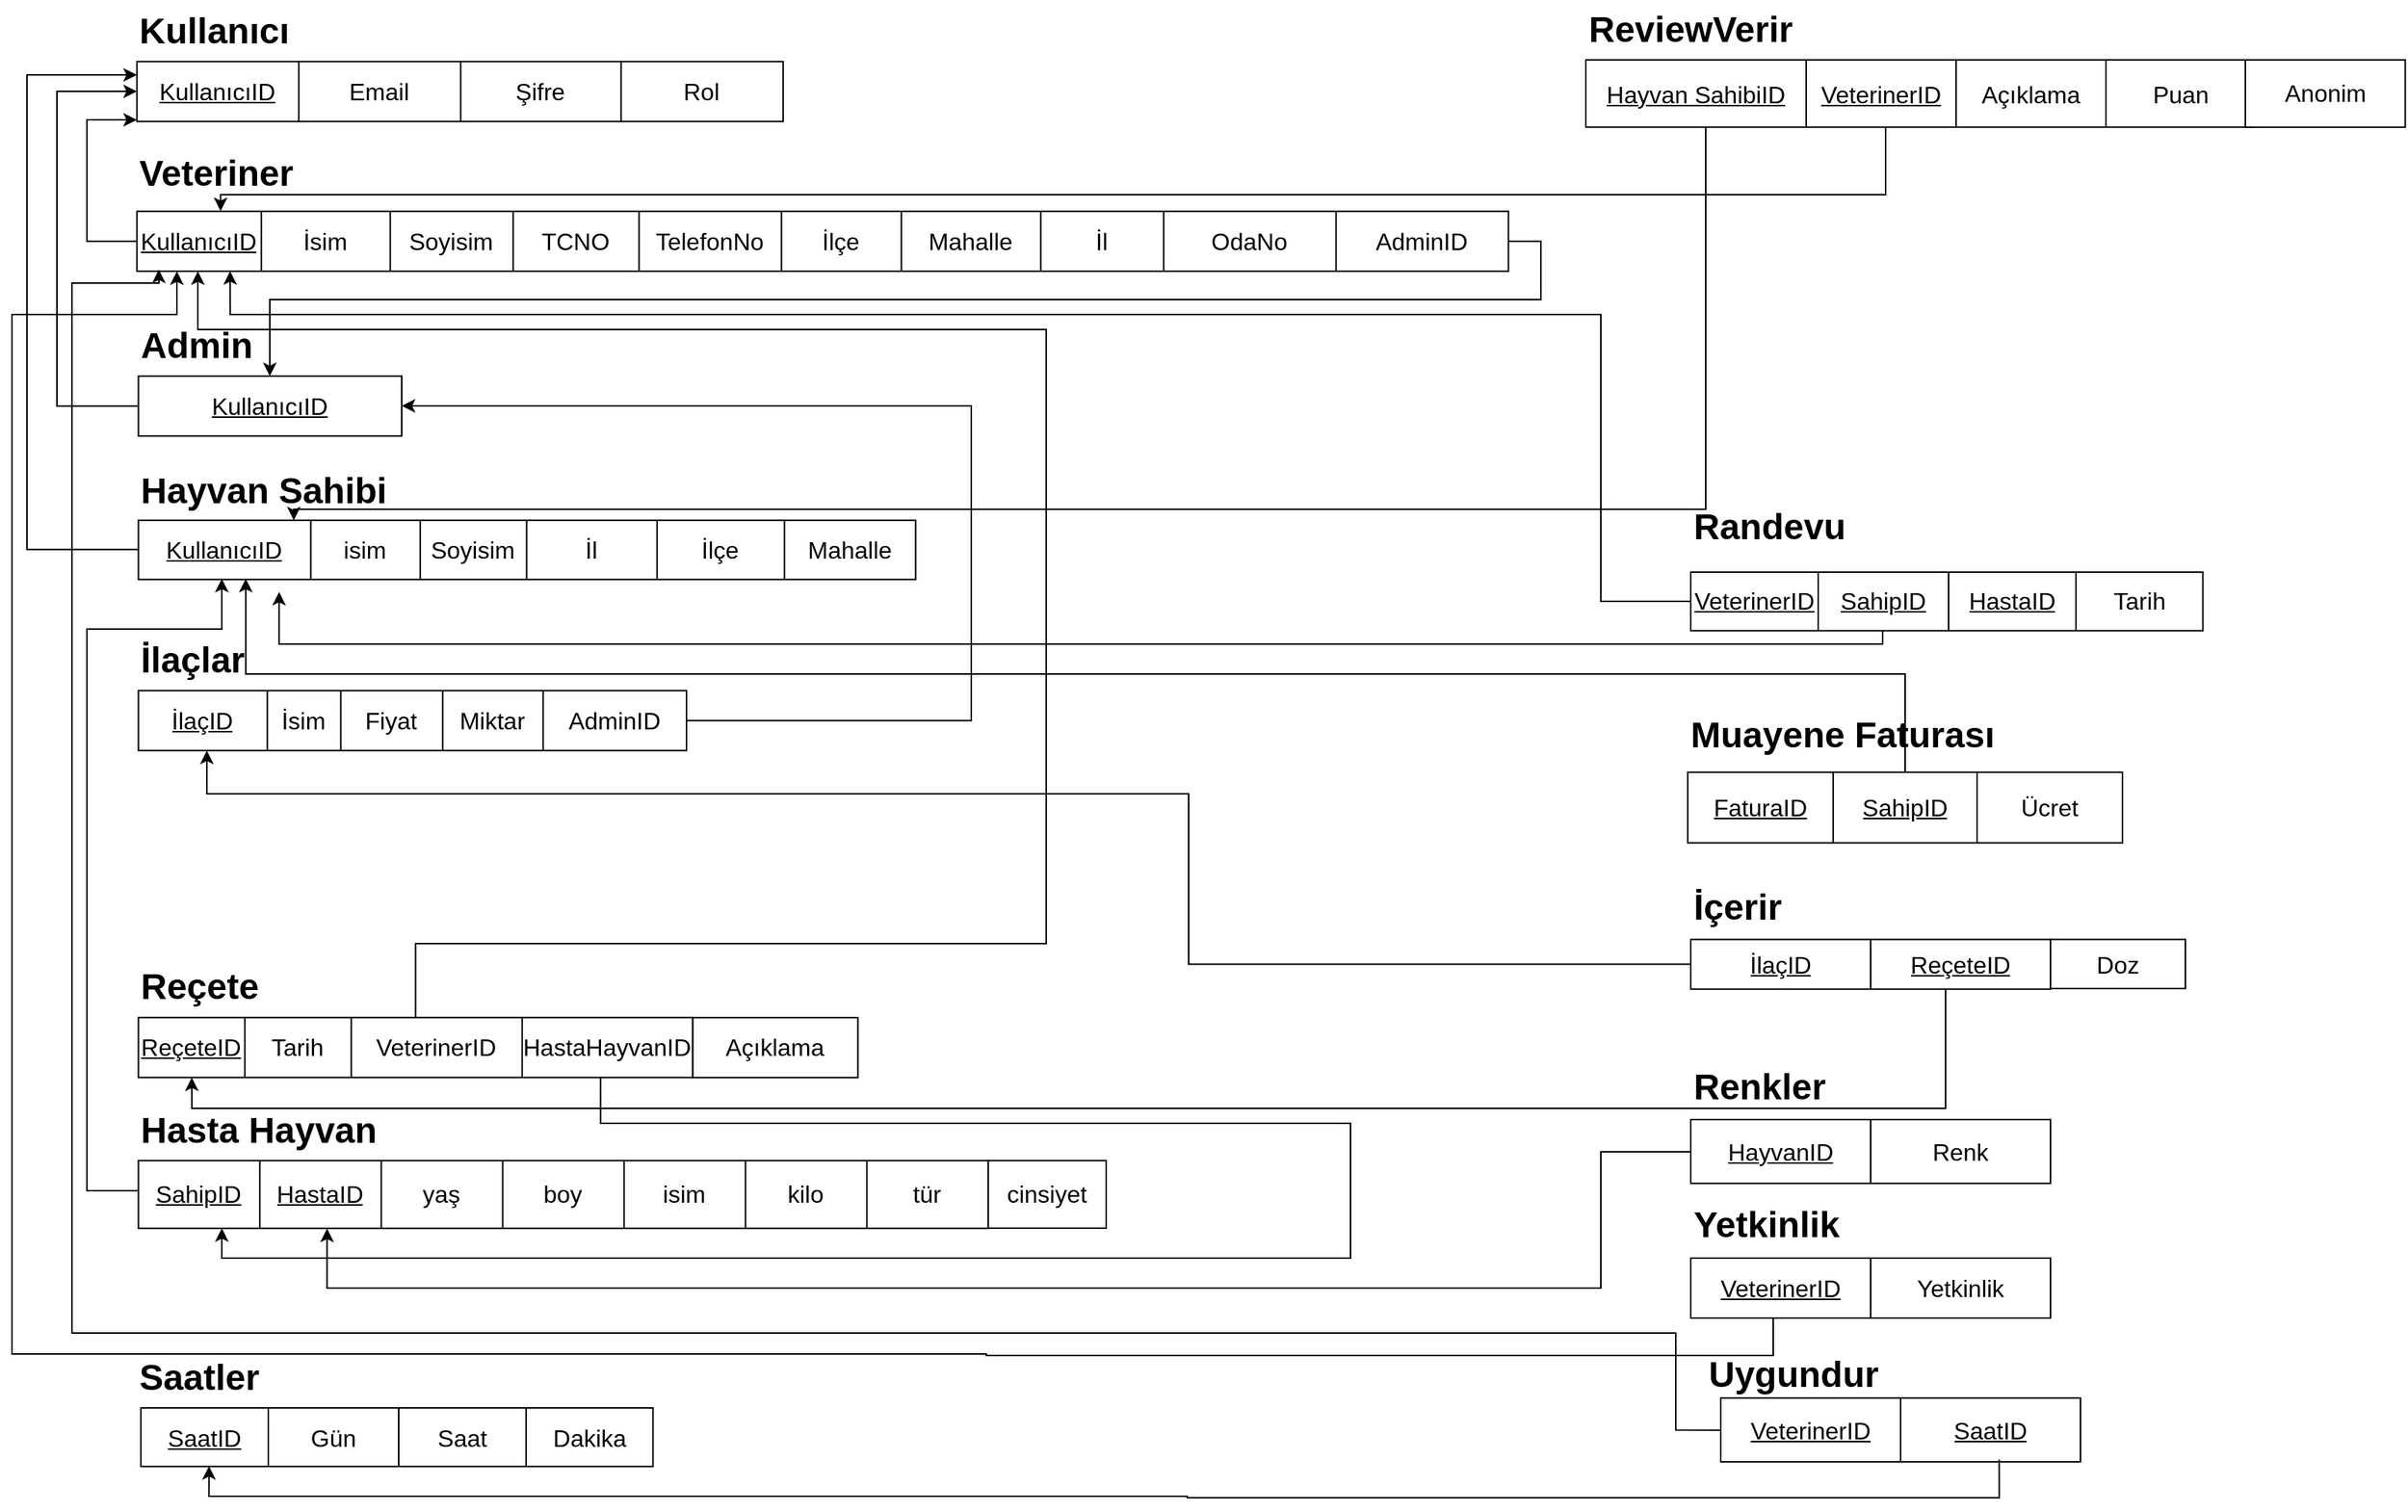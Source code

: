 <mxfile version="24.7.6">
  <diagram name="Sayfa -1" id="I1a6tWFjazg8--QL7HgL">
    <mxGraphModel dx="4395" dy="-181" grid="1" gridSize="10" guides="1" tooltips="1" connect="1" arrows="1" fold="1" page="1" pageScale="1" pageWidth="827" pageHeight="1169" math="0" shadow="0">
      <root>
        <mxCell id="0" />
        <mxCell id="1" parent="0" />
        <mxCell id="Zp8lJt8vnj9nAm37X45A-3" value="" style="group" parent="1" vertex="1" connectable="0">
          <mxGeometry x="-1656.66" y="1311.14" width="970" height="80" as="geometry" />
        </mxCell>
        <mxCell id="Zp8lJt8vnj9nAm37X45A-4" value="" style="shape=table;startSize=0;container=1;collapsible=0;childLayout=tableLayout;fontSize=16;" parent="Zp8lJt8vnj9nAm37X45A-3" vertex="1">
          <mxGeometry y="40" width="431.111" height="40" as="geometry" />
        </mxCell>
        <mxCell id="Zp8lJt8vnj9nAm37X45A-5" value="" style="shape=tableRow;horizontal=0;startSize=0;swimlaneHead=0;swimlaneBody=0;strokeColor=inherit;top=0;left=0;bottom=0;right=0;collapsible=0;dropTarget=0;fillColor=none;points=[[0,0.5],[1,0.5]];portConstraint=eastwest;fontSize=16;" parent="Zp8lJt8vnj9nAm37X45A-4" vertex="1">
          <mxGeometry width="431.111" height="40" as="geometry" />
        </mxCell>
        <mxCell id="Zp8lJt8vnj9nAm37X45A-6" value="&lt;font size=&quot;1&quot;&gt;&lt;span style=&quot;text-decoration-line: underline; font-size: 16px;&quot;&gt;KullanıcıID&lt;/span&gt;&lt;/font&gt;" style="shape=partialRectangle;html=1;whiteSpace=wrap;connectable=0;strokeColor=inherit;overflow=hidden;fillColor=none;top=0;left=0;bottom=0;right=0;pointerEvents=1;fontSize=16;" parent="Zp8lJt8vnj9nAm37X45A-5" vertex="1">
          <mxGeometry width="108" height="40" as="geometry">
            <mxRectangle width="108" height="40" as="alternateBounds" />
          </mxGeometry>
        </mxCell>
        <mxCell id="Zp8lJt8vnj9nAm37X45A-7" value="&lt;font style=&quot;font-size: 16px;&quot;&gt;Email&lt;/font&gt;" style="shape=partialRectangle;html=1;whiteSpace=wrap;connectable=0;strokeColor=inherit;overflow=hidden;fillColor=none;top=0;left=0;bottom=0;right=0;pointerEvents=1;fontSize=16;" parent="Zp8lJt8vnj9nAm37X45A-5" vertex="1">
          <mxGeometry x="108" width="108" height="40" as="geometry">
            <mxRectangle width="108" height="40" as="alternateBounds" />
          </mxGeometry>
        </mxCell>
        <mxCell id="Zp8lJt8vnj9nAm37X45A-8" value="&lt;font style=&quot;font-size: 16px;&quot;&gt;Şifre&lt;/font&gt;" style="shape=partialRectangle;html=1;whiteSpace=wrap;connectable=0;strokeColor=inherit;overflow=hidden;fillColor=none;top=0;left=0;bottom=0;right=0;pointerEvents=1;fontSize=16;" parent="Zp8lJt8vnj9nAm37X45A-5" vertex="1">
          <mxGeometry x="216" width="107" height="40" as="geometry">
            <mxRectangle width="107" height="40" as="alternateBounds" />
          </mxGeometry>
        </mxCell>
        <mxCell id="Zp8lJt8vnj9nAm37X45A-9" value="&lt;font style=&quot;font-size: 16px;&quot;&gt;Rol&lt;/font&gt;" style="shape=partialRectangle;html=1;whiteSpace=wrap;connectable=0;strokeColor=inherit;overflow=hidden;fillColor=none;top=0;left=0;bottom=0;right=0;pointerEvents=1;fontSize=16;" parent="Zp8lJt8vnj9nAm37X45A-5" vertex="1">
          <mxGeometry x="323" width="108" height="40" as="geometry">
            <mxRectangle width="108" height="40" as="alternateBounds" />
          </mxGeometry>
        </mxCell>
        <mxCell id="Zp8lJt8vnj9nAm37X45A-10" value="Kullanıcı" style="text;strokeColor=none;fillColor=none;html=1;fontSize=24;fontStyle=1;verticalAlign=middle;align=left;" parent="Zp8lJt8vnj9nAm37X45A-3" vertex="1">
          <mxGeometry width="179.63" height="40" as="geometry" />
        </mxCell>
        <mxCell id="Zp8lJt8vnj9nAm37X45A-11" value="" style="group" parent="1" vertex="1" connectable="0">
          <mxGeometry x="-1655.66" y="1618" width="560" height="88.73" as="geometry" />
        </mxCell>
        <mxCell id="Zp8lJt8vnj9nAm37X45A-12" value="" style="shape=table;startSize=0;container=1;collapsible=0;childLayout=tableLayout;fontSize=16;" parent="Zp8lJt8vnj9nAm37X45A-11" vertex="1">
          <mxGeometry y="39.436" width="518.519" height="39.436" as="geometry" />
        </mxCell>
        <mxCell id="Zp8lJt8vnj9nAm37X45A-13" value="" style="shape=tableRow;horizontal=0;startSize=0;swimlaneHead=0;swimlaneBody=0;strokeColor=inherit;top=0;left=0;bottom=0;right=0;collapsible=0;dropTarget=0;fillColor=none;points=[[0,0.5],[1,0.5]];portConstraint=eastwest;fontSize=16;" parent="Zp8lJt8vnj9nAm37X45A-12" vertex="1">
          <mxGeometry width="518.519" height="39" as="geometry" />
        </mxCell>
        <mxCell id="Zp8lJt8vnj9nAm37X45A-14" value="&lt;u&gt;KullanıcıID&lt;/u&gt;" style="shape=partialRectangle;html=1;whiteSpace=wrap;connectable=0;strokeColor=inherit;overflow=hidden;fillColor=none;top=0;left=0;bottom=0;right=0;pointerEvents=1;fontSize=16;" parent="Zp8lJt8vnj9nAm37X45A-13" vertex="1">
          <mxGeometry width="115" height="39" as="geometry">
            <mxRectangle width="115" height="39" as="alternateBounds" />
          </mxGeometry>
        </mxCell>
        <mxCell id="Zp8lJt8vnj9nAm37X45A-15" value="isim" style="shape=partialRectangle;html=1;whiteSpace=wrap;connectable=0;strokeColor=inherit;overflow=hidden;fillColor=none;top=0;left=0;bottom=0;right=0;pointerEvents=1;fontSize=16;" parent="Zp8lJt8vnj9nAm37X45A-13" vertex="1">
          <mxGeometry x="115" width="73" height="39" as="geometry">
            <mxRectangle width="73" height="39" as="alternateBounds" />
          </mxGeometry>
        </mxCell>
        <mxCell id="Zp8lJt8vnj9nAm37X45A-16" value="Soyisim" style="shape=partialRectangle;html=1;whiteSpace=wrap;connectable=0;strokeColor=inherit;overflow=hidden;fillColor=none;top=0;left=0;bottom=0;right=0;pointerEvents=1;fontSize=16;" parent="Zp8lJt8vnj9nAm37X45A-13" vertex="1">
          <mxGeometry x="188" width="71" height="39" as="geometry">
            <mxRectangle width="71" height="39" as="alternateBounds" />
          </mxGeometry>
        </mxCell>
        <mxCell id="Zp8lJt8vnj9nAm37X45A-17" value="İl" style="shape=partialRectangle;html=1;whiteSpace=wrap;connectable=0;strokeColor=inherit;overflow=hidden;fillColor=none;top=0;left=0;bottom=0;right=0;pointerEvents=1;fontSize=16;" parent="Zp8lJt8vnj9nAm37X45A-13" vertex="1">
          <mxGeometry x="259" width="87" height="39" as="geometry">
            <mxRectangle width="87" height="39" as="alternateBounds" />
          </mxGeometry>
        </mxCell>
        <mxCell id="Zp8lJt8vnj9nAm37X45A-18" value="İlçe" style="shape=partialRectangle;html=1;whiteSpace=wrap;connectable=0;strokeColor=inherit;overflow=hidden;fillColor=none;top=0;left=0;bottom=0;right=0;pointerEvents=1;fontSize=16;" parent="Zp8lJt8vnj9nAm37X45A-13" vertex="1">
          <mxGeometry x="346" width="85" height="39" as="geometry">
            <mxRectangle width="85" height="39" as="alternateBounds" />
          </mxGeometry>
        </mxCell>
        <mxCell id="Zp8lJt8vnj9nAm37X45A-19" value="Mahalle" style="shape=partialRectangle;html=1;whiteSpace=wrap;connectable=0;strokeColor=inherit;overflow=hidden;fillColor=none;top=0;left=0;bottom=0;right=0;pointerEvents=1;fontSize=16;" parent="Zp8lJt8vnj9nAm37X45A-13" vertex="1">
          <mxGeometry x="431" width="88" height="39" as="geometry">
            <mxRectangle width="88" height="39" as="alternateBounds" />
          </mxGeometry>
        </mxCell>
        <mxCell id="Zp8lJt8vnj9nAm37X45A-20" value="Hayvan Sahibi" style="text;strokeColor=none;fillColor=none;html=1;fontSize=24;fontStyle=1;verticalAlign=middle;align=left;" parent="Zp8lJt8vnj9nAm37X45A-11" vertex="1">
          <mxGeometry width="103.704" height="39.436" as="geometry" />
        </mxCell>
        <mxCell id="Zp8lJt8vnj9nAm37X45A-21" value="" style="group" parent="1" vertex="1" connectable="0">
          <mxGeometry x="-1656.66" y="1441.14" width="800" height="90" as="geometry" />
        </mxCell>
        <mxCell id="Zp8lJt8vnj9nAm37X45A-22" value="" style="shape=table;startSize=0;container=1;collapsible=0;childLayout=tableLayout;fontSize=16;" parent="Zp8lJt8vnj9nAm37X45A-21" vertex="1">
          <mxGeometry y="10" width="915" height="40" as="geometry" />
        </mxCell>
        <mxCell id="Zp8lJt8vnj9nAm37X45A-23" value="" style="shape=tableRow;horizontal=0;startSize=0;swimlaneHead=0;swimlaneBody=0;strokeColor=inherit;top=0;left=0;bottom=0;right=0;collapsible=0;dropTarget=0;fillColor=none;points=[[0,0.5],[1,0.5]];portConstraint=eastwest;fontSize=16;" parent="Zp8lJt8vnj9nAm37X45A-22" vertex="1">
          <mxGeometry width="915" height="40" as="geometry" />
        </mxCell>
        <mxCell id="Zp8lJt8vnj9nAm37X45A-24" value="&lt;u&gt;KullanıcıID&lt;/u&gt;" style="shape=partialRectangle;html=1;whiteSpace=wrap;connectable=0;strokeColor=inherit;overflow=hidden;fillColor=none;top=0;left=0;bottom=0;right=0;pointerEvents=1;fontSize=16;" parent="Zp8lJt8vnj9nAm37X45A-23" vertex="1">
          <mxGeometry width="83" height="40" as="geometry">
            <mxRectangle width="83" height="40" as="alternateBounds" />
          </mxGeometry>
        </mxCell>
        <mxCell id="Zp8lJt8vnj9nAm37X45A-25" value="İsim" style="shape=partialRectangle;html=1;whiteSpace=wrap;connectable=0;strokeColor=inherit;overflow=hidden;fillColor=none;top=0;left=0;bottom=0;right=0;pointerEvents=1;fontSize=16;" parent="Zp8lJt8vnj9nAm37X45A-23" vertex="1">
          <mxGeometry x="83" width="86" height="40" as="geometry">
            <mxRectangle width="86" height="40" as="alternateBounds" />
          </mxGeometry>
        </mxCell>
        <mxCell id="Zp8lJt8vnj9nAm37X45A-26" value="Soyisim" style="shape=partialRectangle;html=1;whiteSpace=wrap;connectable=0;strokeColor=inherit;overflow=hidden;fillColor=none;top=0;left=0;bottom=0;right=0;pointerEvents=1;fontSize=16;" parent="Zp8lJt8vnj9nAm37X45A-23" vertex="1">
          <mxGeometry x="169" width="82" height="40" as="geometry">
            <mxRectangle width="82" height="40" as="alternateBounds" />
          </mxGeometry>
        </mxCell>
        <mxCell id="Zp8lJt8vnj9nAm37X45A-27" value="TCNO" style="shape=partialRectangle;html=1;whiteSpace=wrap;connectable=0;strokeColor=inherit;overflow=hidden;fillColor=none;top=0;left=0;bottom=0;right=0;pointerEvents=1;fontSize=16;" parent="Zp8lJt8vnj9nAm37X45A-23" vertex="1">
          <mxGeometry x="251" width="84" height="40" as="geometry">
            <mxRectangle width="84" height="40" as="alternateBounds" />
          </mxGeometry>
        </mxCell>
        <mxCell id="Zp8lJt8vnj9nAm37X45A-28" value="TelefonNo" style="shape=partialRectangle;html=1;whiteSpace=wrap;connectable=0;strokeColor=inherit;overflow=hidden;fillColor=none;top=0;left=0;bottom=0;right=0;pointerEvents=1;fontSize=16;" parent="Zp8lJt8vnj9nAm37X45A-23" vertex="1">
          <mxGeometry x="335" width="95" height="40" as="geometry">
            <mxRectangle width="95" height="40" as="alternateBounds" />
          </mxGeometry>
        </mxCell>
        <mxCell id="Zp8lJt8vnj9nAm37X45A-29" value="İlçe" style="shape=partialRectangle;html=1;whiteSpace=wrap;connectable=0;strokeColor=inherit;overflow=hidden;fillColor=none;top=0;left=0;bottom=0;right=0;pointerEvents=1;fontSize=16;" parent="Zp8lJt8vnj9nAm37X45A-23" vertex="1">
          <mxGeometry x="430" width="80" height="40" as="geometry">
            <mxRectangle width="80" height="40" as="alternateBounds" />
          </mxGeometry>
        </mxCell>
        <mxCell id="Zp8lJt8vnj9nAm37X45A-30" value="Mahalle" style="shape=partialRectangle;html=1;whiteSpace=wrap;connectable=0;strokeColor=inherit;overflow=hidden;fillColor=none;top=0;left=0;bottom=0;right=0;pointerEvents=1;fontSize=16;" parent="Zp8lJt8vnj9nAm37X45A-23" vertex="1">
          <mxGeometry x="510" width="93" height="40" as="geometry">
            <mxRectangle width="93" height="40" as="alternateBounds" />
          </mxGeometry>
        </mxCell>
        <mxCell id="Zp8lJt8vnj9nAm37X45A-31" value="İl" style="shape=partialRectangle;html=1;whiteSpace=wrap;connectable=0;strokeColor=inherit;overflow=hidden;fillColor=none;top=0;left=0;bottom=0;right=0;pointerEvents=1;fontSize=16;" parent="Zp8lJt8vnj9nAm37X45A-23" vertex="1">
          <mxGeometry x="603" width="82" height="40" as="geometry">
            <mxRectangle width="82" height="40" as="alternateBounds" />
          </mxGeometry>
        </mxCell>
        <mxCell id="Zp8lJt8vnj9nAm37X45A-32" value="OdaNo" style="shape=partialRectangle;html=1;whiteSpace=wrap;connectable=0;strokeColor=inherit;overflow=hidden;fillColor=none;top=0;left=0;bottom=0;right=0;pointerEvents=1;fontSize=16;" parent="Zp8lJt8vnj9nAm37X45A-23" vertex="1">
          <mxGeometry x="685" width="115" height="40" as="geometry">
            <mxRectangle width="115" height="40" as="alternateBounds" />
          </mxGeometry>
        </mxCell>
        <mxCell id="Zp8lJt8vnj9nAm37X45A-33" value="AdminID" style="shape=partialRectangle;html=1;whiteSpace=wrap;connectable=0;strokeColor=inherit;overflow=hidden;fillColor=none;top=0;left=0;bottom=0;right=0;pointerEvents=1;fontSize=16;" parent="Zp8lJt8vnj9nAm37X45A-23" vertex="1">
          <mxGeometry x="800" width="115" height="40" as="geometry">
            <mxRectangle width="115" height="40" as="alternateBounds" />
          </mxGeometry>
        </mxCell>
        <mxCell id="Zp8lJt8vnj9nAm37X45A-34" value="Veteriner" style="text;strokeColor=none;fillColor=none;html=1;fontSize=24;fontStyle=1;verticalAlign=middle;align=left;" parent="Zp8lJt8vnj9nAm37X45A-21" vertex="1">
          <mxGeometry y="-35" width="111.335" height="40" as="geometry" />
        </mxCell>
        <mxCell id="Zp8lJt8vnj9nAm37X45A-35" value="" style="shape=table;startSize=0;container=1;collapsible=0;childLayout=tableLayout;fontSize=16;" parent="1" vertex="1">
          <mxGeometry x="-690.005" y="1350" width="446.671" height="44.92" as="geometry" />
        </mxCell>
        <mxCell id="Zp8lJt8vnj9nAm37X45A-36" value="" style="shape=tableRow;horizontal=0;startSize=0;swimlaneHead=0;swimlaneBody=0;strokeColor=inherit;top=0;left=0;bottom=0;right=0;collapsible=0;dropTarget=0;fillColor=none;points=[[0,0.5],[1,0.5]];portConstraint=eastwest;fontSize=16;" parent="Zp8lJt8vnj9nAm37X45A-35" vertex="1">
          <mxGeometry width="446.671" height="45" as="geometry" />
        </mxCell>
        <mxCell id="Zp8lJt8vnj9nAm37X45A-37" value="&lt;font style=&quot;font-size: 16px;&quot;&gt;&lt;u&gt;Hayvan SahibiID&lt;/u&gt;&lt;br&gt;&lt;/font&gt;" style="shape=partialRectangle;html=1;whiteSpace=wrap;connectable=0;strokeColor=inherit;overflow=hidden;fillColor=none;top=0;left=0;bottom=0;right=0;pointerEvents=1;fontSize=16;" parent="Zp8lJt8vnj9nAm37X45A-36" vertex="1">
          <mxGeometry width="147" height="45" as="geometry">
            <mxRectangle width="147" height="45" as="alternateBounds" />
          </mxGeometry>
        </mxCell>
        <mxCell id="Zp8lJt8vnj9nAm37X45A-38" value="&lt;u&gt;VeterinerID&lt;/u&gt;" style="shape=partialRectangle;html=1;whiteSpace=wrap;connectable=0;strokeColor=inherit;overflow=hidden;fillColor=none;top=0;left=0;bottom=0;right=0;pointerEvents=1;fontSize=16;" parent="Zp8lJt8vnj9nAm37X45A-36" vertex="1">
          <mxGeometry x="147" width="100" height="45" as="geometry">
            <mxRectangle width="100" height="45" as="alternateBounds" />
          </mxGeometry>
        </mxCell>
        <mxCell id="Zp8lJt8vnj9nAm37X45A-39" value="&lt;font style=&quot;font-size: 16px;&quot;&gt;Açıklama&lt;/font&gt;" style="shape=partialRectangle;html=1;whiteSpace=wrap;connectable=0;strokeColor=inherit;overflow=hidden;fillColor=none;top=0;left=0;bottom=0;right=0;pointerEvents=1;fontSize=16;" parent="Zp8lJt8vnj9nAm37X45A-36" vertex="1">
          <mxGeometry x="247" width="100" height="45" as="geometry">
            <mxRectangle width="100" height="45" as="alternateBounds" />
          </mxGeometry>
        </mxCell>
        <mxCell id="Zp8lJt8vnj9nAm37X45A-40" value="&lt;font style=&quot;font-size: 16px;&quot;&gt;Puan&lt;/font&gt;" style="shape=partialRectangle;html=1;whiteSpace=wrap;connectable=0;strokeColor=inherit;overflow=hidden;fillColor=none;top=0;left=0;bottom=0;right=0;pointerEvents=1;fontSize=16;" parent="Zp8lJt8vnj9nAm37X45A-36" vertex="1">
          <mxGeometry x="347" width="100" height="45" as="geometry">
            <mxRectangle width="100" height="45" as="alternateBounds" />
          </mxGeometry>
        </mxCell>
        <mxCell id="Zp8lJt8vnj9nAm37X45A-41" value="ReviewVerir" style="text;strokeColor=none;fillColor=none;html=1;fontSize=24;fontStyle=1;verticalAlign=middle;align=left;" parent="1" vertex="1">
          <mxGeometry x="-690.005" y="1310" width="164.815" height="40" as="geometry" />
        </mxCell>
        <mxCell id="Zp8lJt8vnj9nAm37X45A-42" value="" style="shape=table;startSize=0;container=1;collapsible=0;childLayout=tableLayout;fontSize=16;" parent="1" vertex="1">
          <mxGeometry x="-622" y="1825.61" width="290" height="47.17" as="geometry" />
        </mxCell>
        <mxCell id="Zp8lJt8vnj9nAm37X45A-43" value="" style="shape=tableRow;horizontal=0;startSize=0;swimlaneHead=0;swimlaneBody=0;strokeColor=inherit;top=0;left=0;bottom=0;right=0;collapsible=0;dropTarget=0;fillColor=none;points=[[0,0.5],[1,0.5]];portConstraint=eastwest;fontSize=16;" parent="Zp8lJt8vnj9nAm37X45A-42" vertex="1">
          <mxGeometry width="290" height="47" as="geometry" />
        </mxCell>
        <mxCell id="Zp8lJt8vnj9nAm37X45A-44" value="&lt;u&gt;FaturaID&lt;/u&gt;" style="shape=partialRectangle;html=1;whiteSpace=wrap;connectable=0;strokeColor=inherit;overflow=hidden;fillColor=none;top=0;left=0;bottom=0;right=0;pointerEvents=1;fontSize=16;" parent="Zp8lJt8vnj9nAm37X45A-43" vertex="1">
          <mxGeometry width="97" height="47" as="geometry">
            <mxRectangle width="97" height="47" as="alternateBounds" />
          </mxGeometry>
        </mxCell>
        <mxCell id="Zp8lJt8vnj9nAm37X45A-45" value="&lt;u&gt;SahipID&lt;/u&gt;" style="shape=partialRectangle;html=1;whiteSpace=wrap;connectable=0;strokeColor=inherit;overflow=hidden;fillColor=none;top=0;left=0;bottom=0;right=0;pointerEvents=1;fontSize=16;" parent="Zp8lJt8vnj9nAm37X45A-43" vertex="1">
          <mxGeometry x="97" width="96" height="47" as="geometry">
            <mxRectangle width="96" height="47" as="alternateBounds" />
          </mxGeometry>
        </mxCell>
        <mxCell id="Zp8lJt8vnj9nAm37X45A-46" value="Ücret" style="shape=partialRectangle;html=1;whiteSpace=wrap;connectable=0;strokeColor=inherit;overflow=hidden;fillColor=none;top=0;left=0;bottom=0;right=0;pointerEvents=1;fontSize=16;" parent="Zp8lJt8vnj9nAm37X45A-43" vertex="1">
          <mxGeometry x="193" width="97" height="47" as="geometry">
            <mxRectangle width="97" height="47" as="alternateBounds" />
          </mxGeometry>
        </mxCell>
        <mxCell id="Zp8lJt8vnj9nAm37X45A-47" value="&lt;div&gt;Muayene Faturası&lt;/div&gt;" style="text;strokeColor=none;fillColor=none;html=1;fontSize=24;fontStyle=1;verticalAlign=middle;align=left;" parent="1" vertex="1">
          <mxGeometry x="-622" y="1781.14" width="100" height="40" as="geometry" />
        </mxCell>
        <mxCell id="Zp8lJt8vnj9nAm37X45A-48" value="" style="group" parent="1" vertex="1" connectable="0">
          <mxGeometry x="-1655.66" y="1731.14" width="540" height="80" as="geometry" />
        </mxCell>
        <mxCell id="Zp8lJt8vnj9nAm37X45A-49" value="" style="shape=table;startSize=0;container=1;collapsible=0;childLayout=tableLayout;fontSize=16;" parent="Zp8lJt8vnj9nAm37X45A-48" vertex="1">
          <mxGeometry y="40" width="365.66" height="40" as="geometry" />
        </mxCell>
        <mxCell id="Zp8lJt8vnj9nAm37X45A-50" value="" style="shape=tableRow;horizontal=0;startSize=0;swimlaneHead=0;swimlaneBody=0;strokeColor=inherit;top=0;left=0;bottom=0;right=0;collapsible=0;dropTarget=0;fillColor=none;points=[[0,0.5],[1,0.5]];portConstraint=eastwest;fontSize=16;" parent="Zp8lJt8vnj9nAm37X45A-49" vertex="1">
          <mxGeometry width="365.66" height="40" as="geometry" />
        </mxCell>
        <mxCell id="Zp8lJt8vnj9nAm37X45A-51" value="&lt;u&gt;&lt;span style=&quot;&quot;&gt;&lt;font style=&quot;font-size: 16px;&quot;&gt;İlaçID&lt;/font&gt;&lt;/span&gt;&lt;/u&gt;" style="shape=partialRectangle;html=1;whiteSpace=wrap;connectable=0;strokeColor=inherit;overflow=hidden;fillColor=none;top=0;left=0;bottom=0;right=0;pointerEvents=1;fontSize=16;" parent="Zp8lJt8vnj9nAm37X45A-50" vertex="1">
          <mxGeometry width="86" height="40" as="geometry">
            <mxRectangle width="86" height="40" as="alternateBounds" />
          </mxGeometry>
        </mxCell>
        <mxCell id="Zp8lJt8vnj9nAm37X45A-52" value="&lt;font style=&quot;font-size: 16px;&quot;&gt;İsim&lt;/font&gt;" style="shape=partialRectangle;html=1;whiteSpace=wrap;connectable=0;strokeColor=inherit;overflow=hidden;fillColor=none;top=0;left=0;bottom=0;right=0;pointerEvents=1;fontSize=16;" parent="Zp8lJt8vnj9nAm37X45A-50" vertex="1">
          <mxGeometry x="86" width="49" height="40" as="geometry">
            <mxRectangle width="49" height="40" as="alternateBounds" />
          </mxGeometry>
        </mxCell>
        <mxCell id="Zp8lJt8vnj9nAm37X45A-53" value="&lt;font style=&quot;font-size: 16px;&quot;&gt;Fiyat&lt;/font&gt;" style="shape=partialRectangle;html=1;whiteSpace=wrap;connectable=0;strokeColor=inherit;overflow=hidden;fillColor=none;top=0;left=0;bottom=0;right=0;pointerEvents=1;fontSize=16;" parent="Zp8lJt8vnj9nAm37X45A-50" vertex="1">
          <mxGeometry x="135" width="68" height="40" as="geometry">
            <mxRectangle width="68" height="40" as="alternateBounds" />
          </mxGeometry>
        </mxCell>
        <mxCell id="Zp8lJt8vnj9nAm37X45A-54" value="&lt;div&gt;Miktar&lt;/div&gt;" style="shape=partialRectangle;html=1;whiteSpace=wrap;connectable=0;strokeColor=inherit;overflow=hidden;fillColor=none;top=0;left=0;bottom=0;right=0;pointerEvents=1;fontSize=16;" parent="Zp8lJt8vnj9nAm37X45A-50" vertex="1">
          <mxGeometry x="203" width="67" height="40" as="geometry">
            <mxRectangle width="67" height="40" as="alternateBounds" />
          </mxGeometry>
        </mxCell>
        <mxCell id="Zp8lJt8vnj9nAm37X45A-55" value="AdminID" style="shape=partialRectangle;html=1;whiteSpace=wrap;connectable=0;strokeColor=inherit;overflow=hidden;fillColor=none;top=0;left=0;bottom=0;right=0;pointerEvents=1;fontSize=16;" parent="Zp8lJt8vnj9nAm37X45A-50" vertex="1">
          <mxGeometry x="270" width="96" height="40" as="geometry">
            <mxRectangle width="96" height="40" as="alternateBounds" />
          </mxGeometry>
        </mxCell>
        <mxCell id="Zp8lJt8vnj9nAm37X45A-56" value="İlaçlar" style="text;strokeColor=none;fillColor=none;html=1;fontSize=24;fontStyle=1;verticalAlign=middle;align=left;" parent="Zp8lJt8vnj9nAm37X45A-48" vertex="1">
          <mxGeometry width="100" height="40" as="geometry" />
        </mxCell>
        <mxCell id="Zp8lJt8vnj9nAm37X45A-57" value="Admin" style="text;strokeColor=none;fillColor=none;html=1;fontSize=24;fontStyle=1;verticalAlign=middle;align=left;" parent="1" vertex="1">
          <mxGeometry x="-1655.66" y="1520.86" width="187.037" height="40" as="geometry" />
        </mxCell>
        <mxCell id="Zp8lJt8vnj9nAm37X45A-58" value="" style="shape=table;startSize=0;container=1;collapsible=0;childLayout=tableLayout;fontSize=16;" parent="1" vertex="1">
          <mxGeometry x="-620.003" y="1691.96" width="341.667" height="39.18" as="geometry" />
        </mxCell>
        <mxCell id="Zp8lJt8vnj9nAm37X45A-59" value="" style="shape=tableRow;horizontal=0;startSize=0;swimlaneHead=0;swimlaneBody=0;strokeColor=inherit;top=0;left=0;bottom=0;right=0;collapsible=0;dropTarget=0;fillColor=none;points=[[0,0.5],[1,0.5]];portConstraint=eastwest;fontSize=16;" parent="Zp8lJt8vnj9nAm37X45A-58" vertex="1">
          <mxGeometry width="341.667" height="39" as="geometry" />
        </mxCell>
        <mxCell id="Zp8lJt8vnj9nAm37X45A-60" value="&lt;u&gt;VeterinerID&lt;/u&gt;" style="shape=partialRectangle;html=1;whiteSpace=wrap;connectable=0;strokeColor=inherit;overflow=hidden;fillColor=none;top=0;left=0;bottom=0;right=0;pointerEvents=1;fontSize=16;" parent="Zp8lJt8vnj9nAm37X45A-59" vertex="1">
          <mxGeometry width="85" height="39" as="geometry">
            <mxRectangle width="85" height="39" as="alternateBounds" />
          </mxGeometry>
        </mxCell>
        <mxCell id="Zp8lJt8vnj9nAm37X45A-61" value="&lt;u&gt;SahipID&lt;/u&gt;" style="shape=partialRectangle;html=1;whiteSpace=wrap;connectable=0;strokeColor=inherit;overflow=hidden;fillColor=none;top=0;left=0;bottom=0;right=0;pointerEvents=1;fontSize=16;" parent="Zp8lJt8vnj9nAm37X45A-59" vertex="1">
          <mxGeometry x="85" width="87" height="39" as="geometry">
            <mxRectangle width="87" height="39" as="alternateBounds" />
          </mxGeometry>
        </mxCell>
        <mxCell id="Zp8lJt8vnj9nAm37X45A-62" value="&lt;u&gt;HastaID&lt;/u&gt;" style="shape=partialRectangle;html=1;whiteSpace=wrap;connectable=0;strokeColor=inherit;overflow=hidden;fillColor=none;top=0;left=0;bottom=0;right=0;pointerEvents=1;fontSize=16;" parent="Zp8lJt8vnj9nAm37X45A-59" vertex="1">
          <mxGeometry x="172" width="85" height="39" as="geometry">
            <mxRectangle width="85" height="39" as="alternateBounds" />
          </mxGeometry>
        </mxCell>
        <mxCell id="Zp8lJt8vnj9nAm37X45A-133" value="Tarih" style="shape=partialRectangle;html=1;whiteSpace=wrap;connectable=0;strokeColor=inherit;overflow=hidden;fillColor=none;top=0;left=0;bottom=0;right=0;pointerEvents=1;fontSize=16;" parent="Zp8lJt8vnj9nAm37X45A-59" vertex="1">
          <mxGeometry x="257" width="85" height="39" as="geometry">
            <mxRectangle width="85" height="39" as="alternateBounds" />
          </mxGeometry>
        </mxCell>
        <mxCell id="Zp8lJt8vnj9nAm37X45A-63" value="&lt;div&gt;Randevu&lt;/div&gt;" style="text;strokeColor=none;fillColor=none;html=1;fontSize=24;fontStyle=1;verticalAlign=middle;align=left;" parent="1" vertex="1">
          <mxGeometry x="-620.003" y="1641.96" width="142.593" height="39.18" as="geometry" />
        </mxCell>
        <mxCell id="Zp8lJt8vnj9nAm37X45A-64" value="" style="shape=table;startSize=0;container=1;collapsible=0;childLayout=tableLayout;fontSize=16;" parent="1" vertex="1">
          <mxGeometry x="-1655.66" y="1561.14" width="175.66" height="40" as="geometry" />
        </mxCell>
        <mxCell id="Zp8lJt8vnj9nAm37X45A-65" value="" style="shape=tableRow;horizontal=0;startSize=0;swimlaneHead=0;swimlaneBody=0;strokeColor=inherit;top=0;left=0;bottom=0;right=0;collapsible=0;dropTarget=0;fillColor=none;points=[[0,0.5],[1,0.5]];portConstraint=eastwest;fontSize=16;" parent="Zp8lJt8vnj9nAm37X45A-64" vertex="1">
          <mxGeometry width="175.66" height="40" as="geometry" />
        </mxCell>
        <mxCell id="Zp8lJt8vnj9nAm37X45A-66" value="&lt;u&gt;KullanıcıID&lt;/u&gt;" style="shape=partialRectangle;html=1;whiteSpace=wrap;connectable=0;strokeColor=inherit;overflow=hidden;fillColor=none;top=0;left=0;bottom=0;right=0;pointerEvents=1;fontSize=16;" parent="Zp8lJt8vnj9nAm37X45A-65" vertex="1">
          <mxGeometry width="176" height="40" as="geometry">
            <mxRectangle width="176" height="40" as="alternateBounds" />
          </mxGeometry>
        </mxCell>
        <mxCell id="Zp8lJt8vnj9nAm37X45A-67" value="" style="group" parent="1" connectable="0" vertex="1">
          <mxGeometry x="-1655.66" y="1949.42" width="640" height="100" as="geometry" />
        </mxCell>
        <mxCell id="Zp8lJt8vnj9nAm37X45A-68" value="" style="shape=table;startSize=0;container=1;collapsible=0;childLayout=tableLayout;fontSize=16;" parent="Zp8lJt8vnj9nAm37X45A-67" vertex="1">
          <mxGeometry y="40" width="369.882" height="40" as="geometry" />
        </mxCell>
        <mxCell id="Zp8lJt8vnj9nAm37X45A-69" value="" style="shape=tableRow;horizontal=0;startSize=0;swimlaneHead=0;swimlaneBody=0;strokeColor=inherit;top=0;left=0;bottom=0;right=0;collapsible=0;dropTarget=0;fillColor=none;points=[[0,0.5],[1,0.5]];portConstraint=eastwest;fontSize=16;" parent="Zp8lJt8vnj9nAm37X45A-68" vertex="1">
          <mxGeometry width="369.882" height="40" as="geometry" />
        </mxCell>
        <mxCell id="Zp8lJt8vnj9nAm37X45A-70" value="&lt;u&gt;ReçeteID&lt;/u&gt;" style="shape=partialRectangle;html=1;whiteSpace=wrap;connectable=0;strokeColor=inherit;overflow=hidden;fillColor=none;top=0;left=0;bottom=0;right=0;pointerEvents=1;fontSize=16;" parent="Zp8lJt8vnj9nAm37X45A-69" vertex="1">
          <mxGeometry width="71" height="40" as="geometry">
            <mxRectangle width="71" height="40" as="alternateBounds" />
          </mxGeometry>
        </mxCell>
        <mxCell id="Zp8lJt8vnj9nAm37X45A-71" value="Tarih" style="shape=partialRectangle;html=1;whiteSpace=wrap;connectable=0;strokeColor=inherit;overflow=hidden;fillColor=none;top=0;left=0;bottom=0;right=0;pointerEvents=1;fontSize=16;" parent="Zp8lJt8vnj9nAm37X45A-69" vertex="1">
          <mxGeometry x="71" width="71" height="40" as="geometry">
            <mxRectangle width="71" height="40" as="alternateBounds" />
          </mxGeometry>
        </mxCell>
        <mxCell id="Zp8lJt8vnj9nAm37X45A-72" value="VeterinerID" style="shape=partialRectangle;html=1;whiteSpace=wrap;connectable=0;strokeColor=inherit;overflow=hidden;fillColor=none;top=0;left=0;bottom=0;right=0;pointerEvents=1;fontSize=16;" parent="Zp8lJt8vnj9nAm37X45A-69" vertex="1">
          <mxGeometry x="142" width="114" height="40" as="geometry">
            <mxRectangle width="114" height="40" as="alternateBounds" />
          </mxGeometry>
        </mxCell>
        <mxCell id="Zp8lJt8vnj9nAm37X45A-73" value="HastaHayvanID" style="shape=partialRectangle;html=1;whiteSpace=wrap;connectable=0;strokeColor=inherit;overflow=hidden;fillColor=none;top=0;left=0;bottom=0;right=0;pointerEvents=1;fontSize=16;" parent="Zp8lJt8vnj9nAm37X45A-69" vertex="1">
          <mxGeometry x="256" width="114" height="40" as="geometry">
            <mxRectangle width="114" height="40" as="alternateBounds" />
          </mxGeometry>
        </mxCell>
        <mxCell id="Zp8lJt8vnj9nAm37X45A-74" value="Reçete" style="text;strokeColor=none;fillColor=none;html=1;fontSize=24;fontStyle=1;verticalAlign=middle;align=left;" parent="Zp8lJt8vnj9nAm37X45A-67" vertex="1">
          <mxGeometry width="118.519" height="40" as="geometry" />
        </mxCell>
        <mxCell id="wT-GOo5UR9b9g4_oHK4w-8" value="&lt;span style=&quot;font-size: 16px;&quot;&gt;Açıklama&lt;/span&gt;" style="rounded=0;whiteSpace=wrap;html=1;" vertex="1" parent="Zp8lJt8vnj9nAm37X45A-67">
          <mxGeometry x="369.88" y="40" width="110.12" height="40" as="geometry" />
        </mxCell>
        <mxCell id="Zp8lJt8vnj9nAm37X45A-75" value="" style="group" parent="1" connectable="0" vertex="1">
          <mxGeometry x="-1350" y="2080" width="730" height="80" as="geometry" />
        </mxCell>
        <mxCell id="Zp8lJt8vnj9nAm37X45A-76" value="" style="shape=table;startSize=0;container=1;collapsible=0;childLayout=tableLayout;fontSize=16;" parent="Zp8lJt8vnj9nAm37X45A-75" vertex="1">
          <mxGeometry x="-305.66" y="4.87" width="567" height="45.26" as="geometry" />
        </mxCell>
        <mxCell id="Zp8lJt8vnj9nAm37X45A-77" value="" style="shape=tableRow;horizontal=0;startSize=0;swimlaneHead=0;swimlaneBody=0;strokeColor=inherit;top=0;left=0;bottom=0;right=0;collapsible=0;dropTarget=0;fillColor=none;points=[[0,0.5],[1,0.5]];portConstraint=eastwest;fontSize=16;" parent="Zp8lJt8vnj9nAm37X45A-76" vertex="1">
          <mxGeometry width="567" height="45" as="geometry" />
        </mxCell>
        <mxCell id="Zp8lJt8vnj9nAm37X45A-78" value="&lt;u&gt;SahipID&lt;/u&gt;" style="shape=partialRectangle;html=1;whiteSpace=wrap;connectable=0;strokeColor=inherit;overflow=hidden;fillColor=none;top=0;left=0;bottom=0;right=0;pointerEvents=1;fontSize=16;" parent="Zp8lJt8vnj9nAm37X45A-77" vertex="1">
          <mxGeometry width="81" height="45" as="geometry">
            <mxRectangle width="81" height="45" as="alternateBounds" />
          </mxGeometry>
        </mxCell>
        <mxCell id="Zp8lJt8vnj9nAm37X45A-79" value="&lt;u&gt;HastaID&lt;/u&gt;" style="shape=partialRectangle;html=1;whiteSpace=wrap;connectable=0;strokeColor=inherit;overflow=hidden;fillColor=none;top=0;left=0;bottom=0;right=0;pointerEvents=1;fontSize=16;" parent="Zp8lJt8vnj9nAm37X45A-77" vertex="1">
          <mxGeometry x="81" width="81" height="45" as="geometry">
            <mxRectangle width="81" height="45" as="alternateBounds" />
          </mxGeometry>
        </mxCell>
        <mxCell id="Zp8lJt8vnj9nAm37X45A-80" value="yaş" style="shape=partialRectangle;html=1;whiteSpace=wrap;connectable=0;strokeColor=inherit;overflow=hidden;fillColor=none;top=0;left=0;bottom=0;right=0;pointerEvents=1;fontSize=16;" parent="Zp8lJt8vnj9nAm37X45A-77" vertex="1">
          <mxGeometry x="162" width="81" height="45" as="geometry">
            <mxRectangle width="81" height="45" as="alternateBounds" />
          </mxGeometry>
        </mxCell>
        <mxCell id="Zp8lJt8vnj9nAm37X45A-81" value="boy" style="shape=partialRectangle;html=1;whiteSpace=wrap;connectable=0;strokeColor=inherit;overflow=hidden;fillColor=none;top=0;left=0;bottom=0;right=0;pointerEvents=1;fontSize=16;" parent="Zp8lJt8vnj9nAm37X45A-77" vertex="1">
          <mxGeometry x="243" width="81" height="45" as="geometry">
            <mxRectangle width="81" height="45" as="alternateBounds" />
          </mxGeometry>
        </mxCell>
        <mxCell id="Zp8lJt8vnj9nAm37X45A-82" value="isim" style="shape=partialRectangle;html=1;whiteSpace=wrap;connectable=0;strokeColor=inherit;overflow=hidden;fillColor=none;top=0;left=0;bottom=0;right=0;pointerEvents=1;fontSize=16;" parent="Zp8lJt8vnj9nAm37X45A-77" vertex="1">
          <mxGeometry x="324" width="81" height="45" as="geometry">
            <mxRectangle width="81" height="45" as="alternateBounds" />
          </mxGeometry>
        </mxCell>
        <mxCell id="Zp8lJt8vnj9nAm37X45A-83" value="kilo" style="shape=partialRectangle;html=1;whiteSpace=wrap;connectable=0;strokeColor=inherit;overflow=hidden;fillColor=none;top=0;left=0;bottom=0;right=0;pointerEvents=1;fontSize=16;" parent="Zp8lJt8vnj9nAm37X45A-77" vertex="1">
          <mxGeometry x="405" width="81" height="45" as="geometry">
            <mxRectangle width="81" height="45" as="alternateBounds" />
          </mxGeometry>
        </mxCell>
        <mxCell id="Zp8lJt8vnj9nAm37X45A-84" value="tür" style="shape=partialRectangle;html=1;whiteSpace=wrap;connectable=0;strokeColor=inherit;overflow=hidden;fillColor=none;top=0;left=0;bottom=0;right=0;pointerEvents=1;fontSize=16;" parent="Zp8lJt8vnj9nAm37X45A-77" vertex="1">
          <mxGeometry x="486" width="81" height="45" as="geometry">
            <mxRectangle width="81" height="45" as="alternateBounds" />
          </mxGeometry>
        </mxCell>
        <mxCell id="Zp8lJt8vnj9nAm37X45A-85" value="Hasta Hayvan" style="text;strokeColor=none;fillColor=none;html=1;fontSize=24;fontStyle=1;verticalAlign=middle;align=left;" parent="Zp8lJt8vnj9nAm37X45A-75" vertex="1">
          <mxGeometry x="-305.66" y="-35.13" width="135.185" height="40" as="geometry" />
        </mxCell>
        <mxCell id="Zp8lJt8vnj9nAm37X45A-86" value="" style="shape=partialRectangle;html=1;whiteSpace=wrap;connectable=0;overflow=hidden;top=0;left=0;bottom=0;right=0;pointerEvents=1;fontSize=16;" parent="Zp8lJt8vnj9nAm37X45A-75" vertex="1">
          <mxGeometry x="261.34" y="4.87" width="81" height="45" as="geometry">
            <mxRectangle width="81" height="45" as="alternateBounds" />
          </mxGeometry>
        </mxCell>
        <mxCell id="Zp8lJt8vnj9nAm37X45A-87" value="&lt;font style=&quot;font-size: 16px;&quot;&gt;cinsiyet&lt;/font&gt;" style="rounded=0;whiteSpace=wrap;html=1;" parent="Zp8lJt8vnj9nAm37X45A-75" vertex="1">
          <mxGeometry x="261.34" y="4.87" width="78.66" height="45.13" as="geometry" />
        </mxCell>
        <mxCell id="Zp8lJt8vnj9nAm37X45A-88" style="edgeStyle=orthogonalEdgeStyle;rounded=0;orthogonalLoop=1;jettySize=auto;html=1;" parent="1" source="Zp8lJt8vnj9nAm37X45A-23" target="Zp8lJt8vnj9nAm37X45A-5" edge="1">
          <mxGeometry relative="1" as="geometry">
            <Array as="points">
              <mxPoint x="-1690" y="1471" />
              <mxPoint x="-1690" y="1390" />
            </Array>
          </mxGeometry>
        </mxCell>
        <mxCell id="Zp8lJt8vnj9nAm37X45A-89" style="edgeStyle=orthogonalEdgeStyle;rounded=0;orthogonalLoop=1;jettySize=auto;html=1;" parent="1" source="Zp8lJt8vnj9nAm37X45A-65" target="Zp8lJt8vnj9nAm37X45A-5" edge="1">
          <mxGeometry relative="1" as="geometry">
            <Array as="points">
              <mxPoint x="-1710" y="1581" />
              <mxPoint x="-1710" y="1371" />
            </Array>
          </mxGeometry>
        </mxCell>
        <mxCell id="Zp8lJt8vnj9nAm37X45A-90" style="edgeStyle=orthogonalEdgeStyle;rounded=0;orthogonalLoop=1;jettySize=auto;html=1;" parent="1" source="Zp8lJt8vnj9nAm37X45A-13" target="Zp8lJt8vnj9nAm37X45A-5" edge="1">
          <mxGeometry relative="1" as="geometry">
            <Array as="points">
              <mxPoint x="-1730" y="1677" />
              <mxPoint x="-1730" y="1360" />
            </Array>
          </mxGeometry>
        </mxCell>
        <mxCell id="Zp8lJt8vnj9nAm37X45A-91" style="edgeStyle=orthogonalEdgeStyle;rounded=0;orthogonalLoop=1;jettySize=auto;html=1;" parent="1" source="Zp8lJt8vnj9nAm37X45A-69" target="Zp8lJt8vnj9nAm37X45A-23" edge="1">
          <mxGeometry relative="1" as="geometry">
            <Array as="points">
              <mxPoint x="-1471" y="1940" />
              <mxPoint x="-1050" y="1940" />
              <mxPoint x="-1050" y="1530" />
              <mxPoint x="-1616" y="1530" />
            </Array>
          </mxGeometry>
        </mxCell>
        <mxCell id="Zp8lJt8vnj9nAm37X45A-92" value="" style="shape=table;startSize=0;container=1;collapsible=0;childLayout=tableLayout;fontSize=16;" parent="1" vertex="1">
          <mxGeometry x="-620" y="1937.23" width="240" height="33.09" as="geometry" />
        </mxCell>
        <mxCell id="Zp8lJt8vnj9nAm37X45A-93" value="" style="shape=tableRow;horizontal=0;startSize=0;swimlaneHead=0;swimlaneBody=0;strokeColor=inherit;top=0;left=0;bottom=0;right=0;collapsible=0;dropTarget=0;fillColor=none;points=[[0,0.5],[1,0.5]];portConstraint=eastwest;fontSize=16;" parent="Zp8lJt8vnj9nAm37X45A-92" vertex="1">
          <mxGeometry width="240" height="33" as="geometry" />
        </mxCell>
        <mxCell id="Zp8lJt8vnj9nAm37X45A-94" value="&lt;u&gt;İlaçID&lt;/u&gt;" style="shape=partialRectangle;html=1;whiteSpace=wrap;connectable=0;strokeColor=inherit;overflow=hidden;fillColor=none;top=0;left=0;bottom=0;right=0;pointerEvents=1;fontSize=16;" parent="Zp8lJt8vnj9nAm37X45A-93" vertex="1">
          <mxGeometry width="120" height="33" as="geometry">
            <mxRectangle width="120" height="33" as="alternateBounds" />
          </mxGeometry>
        </mxCell>
        <mxCell id="Zp8lJt8vnj9nAm37X45A-95" value="&lt;div&gt;&lt;u&gt;&lt;font style=&quot;font-size: 16px;&quot;&gt;ReçeteID&lt;/font&gt;&lt;/u&gt;&lt;/div&gt;" style="shape=partialRectangle;html=1;whiteSpace=wrap;connectable=0;strokeColor=inherit;overflow=hidden;fillColor=none;top=0;left=0;bottom=0;right=0;pointerEvents=1;fontSize=16;" parent="Zp8lJt8vnj9nAm37X45A-93" vertex="1">
          <mxGeometry x="120" width="120" height="33" as="geometry">
            <mxRectangle width="120" height="33" as="alternateBounds" />
          </mxGeometry>
        </mxCell>
        <mxCell id="Zp8lJt8vnj9nAm37X45A-96" value="İçerir" style="text;strokeColor=none;fillColor=none;html=1;fontSize=24;fontStyle=1;verticalAlign=middle;align=left;" parent="1" vertex="1">
          <mxGeometry x="-620" y="1893.91" width="100" height="43.32" as="geometry" />
        </mxCell>
        <mxCell id="Zp8lJt8vnj9nAm37X45A-97" value="" style="shape=table;startSize=0;container=1;collapsible=0;childLayout=tableLayout;fontSize=16;" parent="1" vertex="1">
          <mxGeometry x="-620" y="2057.46" width="240" height="42.63" as="geometry" />
        </mxCell>
        <mxCell id="Zp8lJt8vnj9nAm37X45A-98" value="" style="shape=tableRow;horizontal=0;startSize=0;swimlaneHead=0;swimlaneBody=0;strokeColor=inherit;top=0;left=0;bottom=0;right=0;collapsible=0;dropTarget=0;fillColor=none;points=[[0,0.5],[1,0.5]];portConstraint=eastwest;fontSize=16;" parent="Zp8lJt8vnj9nAm37X45A-97" vertex="1">
          <mxGeometry width="240" height="43" as="geometry" />
        </mxCell>
        <mxCell id="Zp8lJt8vnj9nAm37X45A-99" value="&lt;u&gt;HayvanID&lt;/u&gt;" style="shape=partialRectangle;html=1;whiteSpace=wrap;connectable=0;strokeColor=inherit;overflow=hidden;fillColor=none;top=0;left=0;bottom=0;right=0;pointerEvents=1;fontSize=16;" parent="Zp8lJt8vnj9nAm37X45A-98" vertex="1">
          <mxGeometry width="120" height="43" as="geometry">
            <mxRectangle width="120" height="43" as="alternateBounds" />
          </mxGeometry>
        </mxCell>
        <mxCell id="Zp8lJt8vnj9nAm37X45A-100" value="Renk" style="shape=partialRectangle;html=1;whiteSpace=wrap;connectable=0;strokeColor=inherit;overflow=hidden;fillColor=none;top=0;left=0;bottom=0;right=0;pointerEvents=1;fontSize=16;" parent="Zp8lJt8vnj9nAm37X45A-98" vertex="1">
          <mxGeometry x="120" width="120" height="43" as="geometry">
            <mxRectangle width="120" height="43" as="alternateBounds" />
          </mxGeometry>
        </mxCell>
        <mxCell id="Zp8lJt8vnj9nAm37X45A-101" value="Renkler" style="text;strokeColor=none;fillColor=none;html=1;fontSize=24;fontStyle=1;verticalAlign=middle;align=left;" parent="1" vertex="1">
          <mxGeometry x="-620" y="2014.14" width="100" height="43.32" as="geometry" />
        </mxCell>
        <mxCell id="Zp8lJt8vnj9nAm37X45A-102" style="edgeStyle=orthogonalEdgeStyle;rounded=0;orthogonalLoop=1;jettySize=auto;html=1;" parent="1" source="Zp8lJt8vnj9nAm37X45A-77" target="Zp8lJt8vnj9nAm37X45A-13" edge="1">
          <mxGeometry relative="1" as="geometry">
            <Array as="points">
              <mxPoint x="-1690" y="2105" />
              <mxPoint x="-1690" y="1730" />
              <mxPoint x="-1600" y="1730" />
            </Array>
          </mxGeometry>
        </mxCell>
        <mxCell id="Zp8lJt8vnj9nAm37X45A-103" style="edgeStyle=orthogonalEdgeStyle;rounded=0;orthogonalLoop=1;jettySize=auto;html=1;" parent="1" source="Zp8lJt8vnj9nAm37X45A-93" target="Zp8lJt8vnj9nAm37X45A-69" edge="1">
          <mxGeometry relative="1" as="geometry">
            <Array as="points">
              <mxPoint x="-450" y="2050" />
              <mxPoint x="-1620" y="2050" />
            </Array>
          </mxGeometry>
        </mxCell>
        <mxCell id="Zp8lJt8vnj9nAm37X45A-104" style="edgeStyle=orthogonalEdgeStyle;rounded=0;orthogonalLoop=1;jettySize=auto;html=1;entryX=1;entryY=1;entryDx=0;entryDy=0;" parent="1" source="Zp8lJt8vnj9nAm37X45A-36" target="Zp8lJt8vnj9nAm37X45A-20" edge="1">
          <mxGeometry relative="1" as="geometry">
            <Array as="points">
              <mxPoint x="-610" y="1650" />
              <mxPoint x="-1552" y="1650" />
              <mxPoint x="-1552" y="1657" />
            </Array>
          </mxGeometry>
        </mxCell>
        <mxCell id="Zp8lJt8vnj9nAm37X45A-105" style="edgeStyle=orthogonalEdgeStyle;rounded=0;orthogonalLoop=1;jettySize=auto;html=1;entryX=0.061;entryY=-0.004;entryDx=0;entryDy=0;entryPerimeter=0;" parent="1" source="Zp8lJt8vnj9nAm37X45A-36" target="Zp8lJt8vnj9nAm37X45A-23" edge="1">
          <mxGeometry relative="1" as="geometry">
            <Array as="points">
              <mxPoint x="-490" y="1440" />
              <mxPoint x="-1601" y="1440" />
            </Array>
          </mxGeometry>
        </mxCell>
        <mxCell id="Zp8lJt8vnj9nAm37X45A-106" style="edgeStyle=orthogonalEdgeStyle;rounded=0;orthogonalLoop=1;jettySize=auto;html=1;" parent="1" source="Zp8lJt8vnj9nAm37X45A-43" target="Zp8lJt8vnj9nAm37X45A-13" edge="1">
          <mxGeometry relative="1" as="geometry">
            <Array as="points">
              <mxPoint x="-477" y="1760" />
              <mxPoint x="-1584" y="1760" />
            </Array>
          </mxGeometry>
        </mxCell>
        <mxCell id="Zp8lJt8vnj9nAm37X45A-107" style="edgeStyle=orthogonalEdgeStyle;rounded=0;orthogonalLoop=1;jettySize=auto;html=1;" parent="1" source="Zp8lJt8vnj9nAm37X45A-23" target="Zp8lJt8vnj9nAm37X45A-65" edge="1">
          <mxGeometry relative="1" as="geometry">
            <Array as="points">
              <mxPoint x="-720" y="1471" />
              <mxPoint x="-720" y="1510" />
              <mxPoint x="-1568" y="1510" />
            </Array>
          </mxGeometry>
        </mxCell>
        <mxCell id="Zp8lJt8vnj9nAm37X45A-108" style="edgeStyle=orthogonalEdgeStyle;rounded=0;orthogonalLoop=1;jettySize=auto;html=1;entryX=0.222;entryY=1.009;entryDx=0;entryDy=0;entryPerimeter=0;" parent="1" source="Zp8lJt8vnj9nAm37X45A-98" target="Zp8lJt8vnj9nAm37X45A-77" edge="1">
          <mxGeometry relative="1" as="geometry">
            <mxPoint x="-1100" y="2120" as="targetPoint" />
            <Array as="points">
              <mxPoint x="-680" y="2079" />
              <mxPoint x="-680" y="2170" />
              <mxPoint x="-1530" y="2170" />
            </Array>
          </mxGeometry>
        </mxCell>
        <mxCell id="Zp8lJt8vnj9nAm37X45A-109" style="edgeStyle=orthogonalEdgeStyle;rounded=0;orthogonalLoop=1;jettySize=auto;html=1;" parent="1" edge="1">
          <mxGeometry relative="1" as="geometry">
            <mxPoint x="-1600" y="2130" as="targetPoint" />
            <Array as="points">
              <mxPoint x="-1347" y="2060" />
              <mxPoint x="-847" y="2060" />
              <mxPoint x="-847" y="2150" />
              <mxPoint x="-1600" y="2150" />
              <mxPoint x="-1600" y="2130" />
            </Array>
            <mxPoint x="-1347.32" y="2029.42" as="sourcePoint" />
          </mxGeometry>
        </mxCell>
        <mxCell id="Zp8lJt8vnj9nAm37X45A-110" style="edgeStyle=orthogonalEdgeStyle;rounded=0;orthogonalLoop=1;jettySize=auto;html=1;" parent="1" source="Zp8lJt8vnj9nAm37X45A-93" target="Zp8lJt8vnj9nAm37X45A-50" edge="1">
          <mxGeometry relative="1" as="geometry">
            <Array as="points">
              <mxPoint x="-955" y="1954" />
              <mxPoint x="-955" y="1840" />
              <mxPoint x="-1610" y="1840" />
            </Array>
          </mxGeometry>
        </mxCell>
        <mxCell id="Zp8lJt8vnj9nAm37X45A-111" style="edgeStyle=orthogonalEdgeStyle;rounded=0;orthogonalLoop=1;jettySize=auto;html=1;" parent="1" source="Zp8lJt8vnj9nAm37X45A-50" target="Zp8lJt8vnj9nAm37X45A-65" edge="1">
          <mxGeometry relative="1" as="geometry">
            <Array as="points">
              <mxPoint x="-1100" y="1791" />
              <mxPoint x="-1100" y="1581" />
            </Array>
          </mxGeometry>
        </mxCell>
        <mxCell id="Zp8lJt8vnj9nAm37X45A-112" value="" style="shape=table;startSize=0;container=1;collapsible=0;childLayout=tableLayout;fontSize=16;" parent="1" vertex="1">
          <mxGeometry x="-600" y="2243.32" width="240" height="42.63" as="geometry" />
        </mxCell>
        <mxCell id="Zp8lJt8vnj9nAm37X45A-113" value="" style="shape=tableRow;horizontal=0;startSize=0;swimlaneHead=0;swimlaneBody=0;strokeColor=inherit;top=0;left=0;bottom=0;right=0;collapsible=0;dropTarget=0;fillColor=none;points=[[0,0.5],[1,0.5]];portConstraint=eastwest;fontSize=16;" parent="Zp8lJt8vnj9nAm37X45A-112" vertex="1">
          <mxGeometry width="240" height="43" as="geometry" />
        </mxCell>
        <mxCell id="Zp8lJt8vnj9nAm37X45A-114" value="&lt;u&gt;VeterinerID&lt;/u&gt;" style="shape=partialRectangle;html=1;whiteSpace=wrap;connectable=0;strokeColor=inherit;overflow=hidden;fillColor=none;top=0;left=0;bottom=0;right=0;pointerEvents=1;fontSize=16;" parent="Zp8lJt8vnj9nAm37X45A-113" vertex="1">
          <mxGeometry width="120" height="43" as="geometry">
            <mxRectangle width="120" height="43" as="alternateBounds" />
          </mxGeometry>
        </mxCell>
        <mxCell id="Zp8lJt8vnj9nAm37X45A-115" value="&lt;u&gt;SaatID&lt;/u&gt;" style="shape=partialRectangle;html=1;whiteSpace=wrap;connectable=0;strokeColor=inherit;overflow=hidden;fillColor=none;top=0;left=0;bottom=0;right=0;pointerEvents=1;fontSize=16;" parent="Zp8lJt8vnj9nAm37X45A-113" vertex="1">
          <mxGeometry x="120" width="120" height="43" as="geometry">
            <mxRectangle width="120" height="43" as="alternateBounds" />
          </mxGeometry>
        </mxCell>
        <mxCell id="Zp8lJt8vnj9nAm37X45A-116" value="Uygundur" style="text;strokeColor=none;fillColor=none;html=1;fontSize=24;fontStyle=1;verticalAlign=middle;align=left;" parent="1" vertex="1">
          <mxGeometry x="-610" y="2206.68" width="100" height="43.32" as="geometry" />
        </mxCell>
        <mxCell id="Zp8lJt8vnj9nAm37X45A-117" value="" style="shape=table;startSize=0;container=1;collapsible=0;childLayout=tableLayout;fontSize=16;" parent="1" vertex="1">
          <mxGeometry x="-1654.003" y="2250.0" width="341.667" height="39.18" as="geometry" />
        </mxCell>
        <mxCell id="Zp8lJt8vnj9nAm37X45A-118" value="" style="shape=tableRow;horizontal=0;startSize=0;swimlaneHead=0;swimlaneBody=0;strokeColor=inherit;top=0;left=0;bottom=0;right=0;collapsible=0;dropTarget=0;fillColor=none;points=[[0,0.5],[1,0.5]];portConstraint=eastwest;fontSize=16;" parent="Zp8lJt8vnj9nAm37X45A-117" vertex="1">
          <mxGeometry width="341.667" height="39" as="geometry" />
        </mxCell>
        <mxCell id="Zp8lJt8vnj9nAm37X45A-119" value="&lt;u&gt;SaatID&lt;/u&gt;" style="shape=partialRectangle;html=1;whiteSpace=wrap;connectable=0;strokeColor=inherit;overflow=hidden;fillColor=none;top=0;left=0;bottom=0;right=0;pointerEvents=1;fontSize=16;" parent="Zp8lJt8vnj9nAm37X45A-118" vertex="1">
          <mxGeometry width="85" height="39" as="geometry">
            <mxRectangle width="85" height="39" as="alternateBounds" />
          </mxGeometry>
        </mxCell>
        <mxCell id="Zp8lJt8vnj9nAm37X45A-120" value="Gün" style="shape=partialRectangle;html=1;whiteSpace=wrap;connectable=0;strokeColor=inherit;overflow=hidden;fillColor=none;top=0;left=0;bottom=0;right=0;pointerEvents=1;fontSize=16;" parent="Zp8lJt8vnj9nAm37X45A-118" vertex="1">
          <mxGeometry x="85" width="87" height="39" as="geometry">
            <mxRectangle width="87" height="39" as="alternateBounds" />
          </mxGeometry>
        </mxCell>
        <mxCell id="Zp8lJt8vnj9nAm37X45A-121" value="Saat" style="shape=partialRectangle;html=1;whiteSpace=wrap;connectable=0;strokeColor=inherit;overflow=hidden;fillColor=none;top=0;left=0;bottom=0;right=0;pointerEvents=1;fontSize=16;" parent="Zp8lJt8vnj9nAm37X45A-118" vertex="1">
          <mxGeometry x="172" width="85" height="39" as="geometry">
            <mxRectangle width="85" height="39" as="alternateBounds" />
          </mxGeometry>
        </mxCell>
        <mxCell id="Zp8lJt8vnj9nAm37X45A-122" value="Dakika" style="shape=partialRectangle;html=1;whiteSpace=wrap;connectable=0;strokeColor=inherit;overflow=hidden;fillColor=none;top=0;left=0;bottom=0;right=0;pointerEvents=1;fontSize=16;" parent="Zp8lJt8vnj9nAm37X45A-118" vertex="1">
          <mxGeometry x="257" width="85" height="39" as="geometry">
            <mxRectangle width="85" height="39" as="alternateBounds" />
          </mxGeometry>
        </mxCell>
        <mxCell id="Zp8lJt8vnj9nAm37X45A-123" value="Saatler" style="text;strokeColor=none;fillColor=none;html=1;fontSize=24;fontStyle=1;verticalAlign=middle;align=left;" parent="1" vertex="1">
          <mxGeometry x="-1656.663" y="2210.82" width="142.593" height="39.18" as="geometry" />
        </mxCell>
        <mxCell id="Zp8lJt8vnj9nAm37X45A-124" style="edgeStyle=orthogonalEdgeStyle;rounded=0;orthogonalLoop=1;jettySize=auto;html=1;entryX=0.133;entryY=0.996;entryDx=0;entryDy=0;entryPerimeter=0;exitX=0.774;exitY=0.959;exitDx=0;exitDy=0;exitPerimeter=0;" parent="1" source="Zp8lJt8vnj9nAm37X45A-113" target="Zp8lJt8vnj9nAm37X45A-118" edge="1">
          <mxGeometry relative="1" as="geometry">
            <Array as="points">
              <mxPoint x="-414" y="2310" />
              <mxPoint x="-956" y="2310" />
              <mxPoint x="-1609" y="2309" />
            </Array>
          </mxGeometry>
        </mxCell>
        <mxCell id="Zp8lJt8vnj9nAm37X45A-125" style="edgeStyle=orthogonalEdgeStyle;rounded=0;orthogonalLoop=1;jettySize=auto;html=1;entryX=0.016;entryY=0.971;entryDx=0;entryDy=0;entryPerimeter=0;exitX=0;exitY=0.5;exitDx=0;exitDy=0;" parent="1" source="Zp8lJt8vnj9nAm37X45A-113" target="Zp8lJt8vnj9nAm37X45A-22" edge="1">
          <mxGeometry relative="1" as="geometry">
            <mxPoint x="-600" y="2265" as="sourcePoint" />
            <Array as="points">
              <mxPoint x="-630" y="2265" />
              <mxPoint x="-630" y="2200" />
              <mxPoint x="-1700" y="2200" />
              <mxPoint x="-1700" y="1499" />
              <mxPoint x="-1642" y="1499" />
            </Array>
          </mxGeometry>
        </mxCell>
        <mxCell id="Zp8lJt8vnj9nAm37X45A-126" value="&lt;u style=&quot;font-size: 16px;&quot;&gt;VeterinerID&lt;/u&gt;" style="rounded=0;whiteSpace=wrap;html=1;" parent="1" vertex="1">
          <mxGeometry x="-620" y="2150" width="120" height="40" as="geometry" />
        </mxCell>
        <mxCell id="Zp8lJt8vnj9nAm37X45A-127" value="&lt;span style=&quot;font-size: 16px;&quot;&gt;Yetkinlik&lt;/span&gt;" style="rounded=0;whiteSpace=wrap;html=1;" parent="1" vertex="1">
          <mxGeometry x="-500" y="2150" width="120" height="40" as="geometry" />
        </mxCell>
        <mxCell id="Zp8lJt8vnj9nAm37X45A-128" value="Yetkinlik" style="text;strokeColor=none;fillColor=none;html=1;fontSize=24;fontStyle=1;verticalAlign=middle;align=left;" parent="1" vertex="1">
          <mxGeometry x="-620" y="2106.68" width="100" height="43.32" as="geometry" />
        </mxCell>
        <mxCell id="Zp8lJt8vnj9nAm37X45A-129" style="edgeStyle=orthogonalEdgeStyle;rounded=0;orthogonalLoop=1;jettySize=auto;html=1;exitX=0.774;exitY=0.959;exitDx=0;exitDy=0;exitPerimeter=0;" parent="1" target="Zp8lJt8vnj9nAm37X45A-23" edge="1">
          <mxGeometry relative="1" as="geometry">
            <Array as="points">
              <mxPoint x="-565" y="2215" />
              <mxPoint x="-1090" y="2215" />
              <mxPoint x="-1090" y="2214" />
              <mxPoint x="-1740" y="2214" />
              <mxPoint x="-1740" y="1520" />
              <mxPoint x="-1630" y="1520" />
            </Array>
            <mxPoint x="-565" y="2190" as="sourcePoint" />
            <mxPoint x="-1630" y="1500" as="targetPoint" />
          </mxGeometry>
        </mxCell>
        <mxCell id="Zp8lJt8vnj9nAm37X45A-130" style="edgeStyle=orthogonalEdgeStyle;rounded=0;orthogonalLoop=1;jettySize=auto;html=1;entryX=0.068;entryY=0.998;entryDx=0;entryDy=0;entryPerimeter=0;" parent="1" source="Zp8lJt8vnj9nAm37X45A-59" target="Zp8lJt8vnj9nAm37X45A-23" edge="1">
          <mxGeometry relative="1" as="geometry">
            <Array as="points">
              <mxPoint x="-680" y="1712" />
              <mxPoint x="-680" y="1520" />
              <mxPoint x="-1594" y="1520" />
            </Array>
          </mxGeometry>
        </mxCell>
        <mxCell id="Zp8lJt8vnj9nAm37X45A-131" style="edgeStyle=orthogonalEdgeStyle;rounded=0;orthogonalLoop=1;jettySize=auto;html=1;entryX=0.181;entryY=1.211;entryDx=0;entryDy=0;entryPerimeter=0;" parent="1" source="Zp8lJt8vnj9nAm37X45A-59" target="Zp8lJt8vnj9nAm37X45A-12" edge="1">
          <mxGeometry relative="1" as="geometry">
            <Array as="points">
              <mxPoint x="-492" y="1740" />
              <mxPoint x="-1562" y="1740" />
            </Array>
          </mxGeometry>
        </mxCell>
        <mxCell id="Zp8lJt8vnj9nAm37X45A-132" value="&lt;span style=&quot;font-size: 16px;&quot;&gt;Anonim&lt;/span&gt;" style="rounded=0;whiteSpace=wrap;html=1;" parent="1" vertex="1">
          <mxGeometry x="-250" y="1350" width="106.67" height="44.92" as="geometry" />
        </mxCell>
        <mxCell id="wT-GOo5UR9b9g4_oHK4w-5" value="&lt;span style=&quot;font-size: 16px;&quot;&gt;Doz&lt;/span&gt;" style="rounded=0;whiteSpace=wrap;html=1;" vertex="1" parent="1">
          <mxGeometry x="-380" y="1937.23" width="90" height="32.77" as="geometry" />
        </mxCell>
      </root>
    </mxGraphModel>
  </diagram>
</mxfile>

